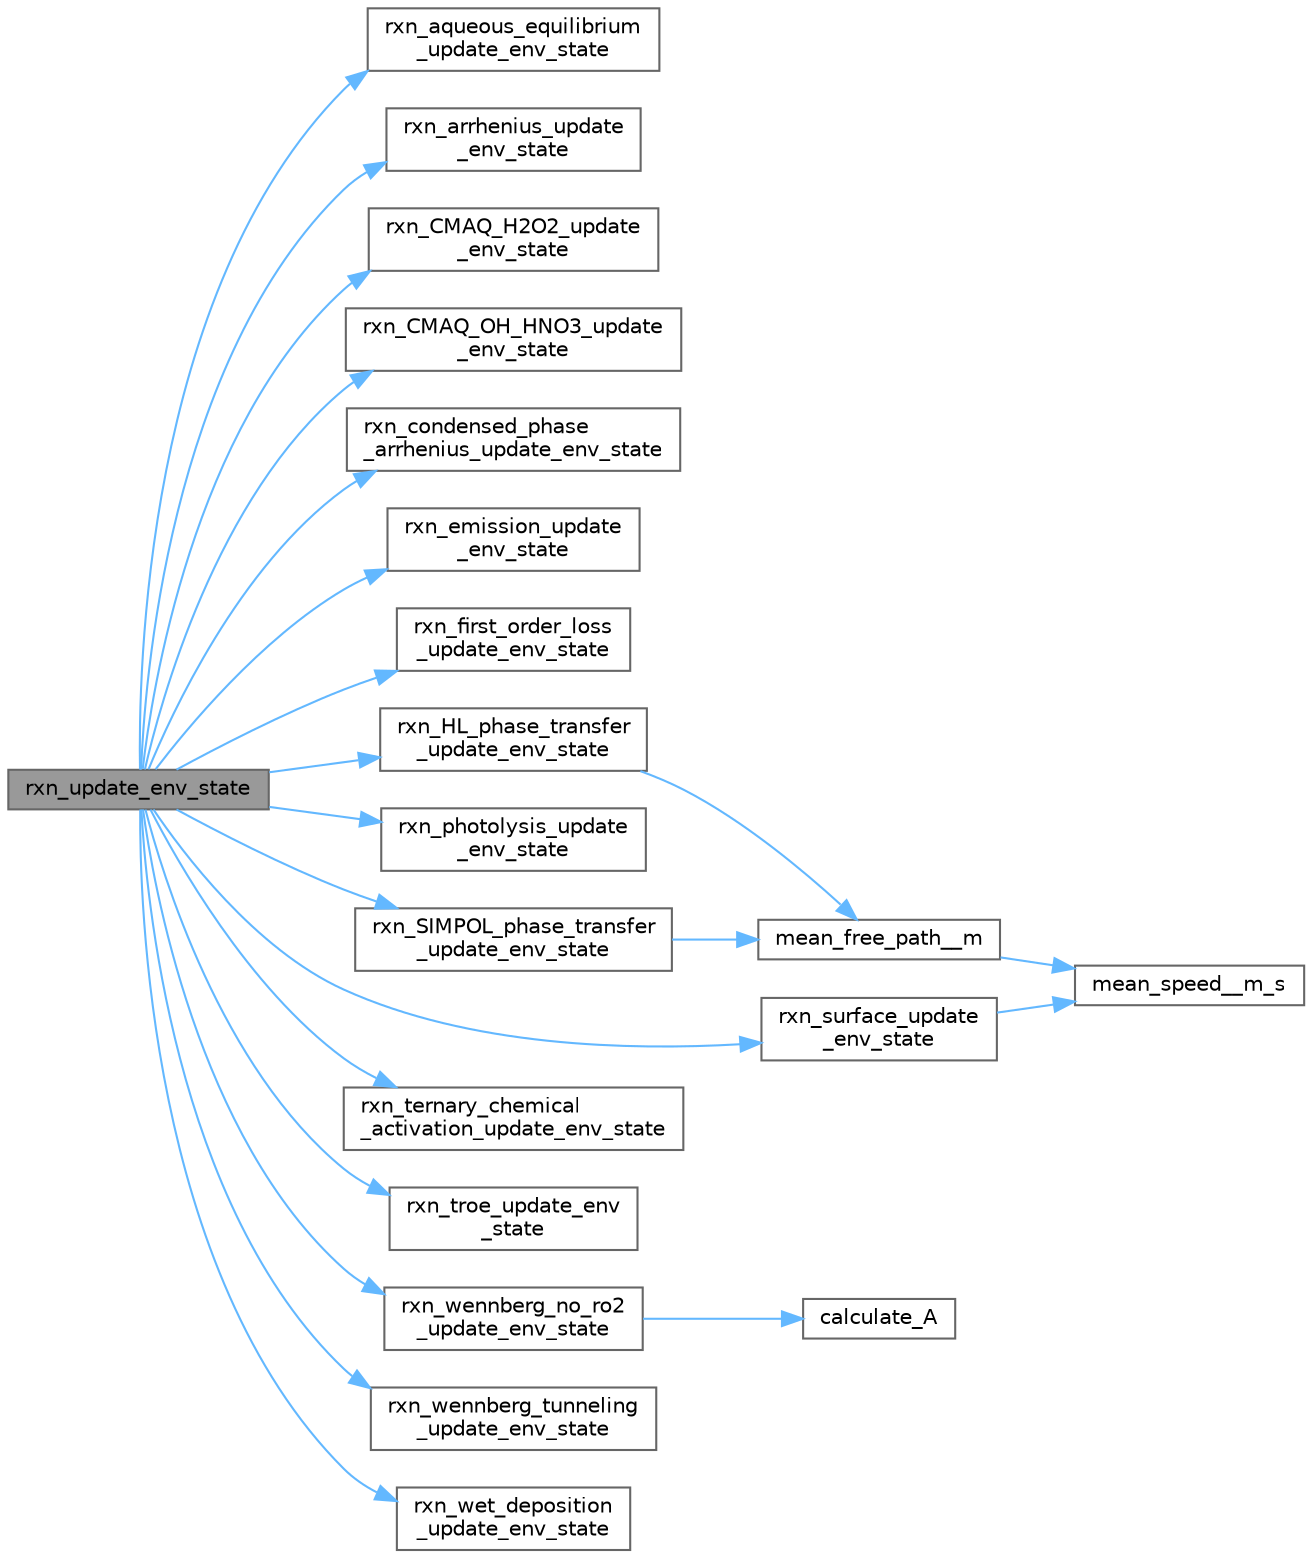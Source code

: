 digraph "rxn_update_env_state"
{
 // LATEX_PDF_SIZE
  bgcolor="transparent";
  edge [fontname=Helvetica,fontsize=10,labelfontname=Helvetica,labelfontsize=10];
  node [fontname=Helvetica,fontsize=10,shape=box,height=0.2,width=0.4];
  rankdir="LR";
  Node1 [label="rxn_update_env_state",height=0.2,width=0.4,color="gray40", fillcolor="grey60", style="filled", fontcolor="black",tooltip="Update reaction data for new environmental state."];
  Node1 -> Node2 [color="steelblue1",style="solid"];
  Node2 [label="rxn_aqueous_equilibrium\l_update_env_state",height=0.2,width=0.4,color="grey40", fillcolor="white", style="filled",URL="$rxn__aqueous__equilibrium_8c.html#a0195133a7e3e489e6580f8feae67b6ee",tooltip="Update reaction data for new environmental conditions."];
  Node1 -> Node3 [color="steelblue1",style="solid"];
  Node3 [label="rxn_arrhenius_update\l_env_state",height=0.2,width=0.4,color="grey40", fillcolor="white", style="filled",URL="$rxn__arrhenius_8c.html#aa80f17dc28b8494f62c9e8df1c9fa68e",tooltip="Update reaction data for new environmental conditions."];
  Node1 -> Node4 [color="steelblue1",style="solid"];
  Node4 [label="rxn_CMAQ_H2O2_update\l_env_state",height=0.2,width=0.4,color="grey40", fillcolor="white", style="filled",URL="$rxn___c_m_a_q___h2_o2_8c.html#a21dfd7c08cc181e0d64fe5df3f6459fd",tooltip="Update reaction data for new environmental conditions."];
  Node1 -> Node5 [color="steelblue1",style="solid"];
  Node5 [label="rxn_CMAQ_OH_HNO3_update\l_env_state",height=0.2,width=0.4,color="grey40", fillcolor="white", style="filled",URL="$rxn___c_m_a_q___o_h___h_n_o3_8c.html#a34fb4ef73f1495b6fa99808153224aae",tooltip="Update reaction data for new environmental conditions."];
  Node1 -> Node6 [color="steelblue1",style="solid"];
  Node6 [label="rxn_condensed_phase\l_arrhenius_update_env_state",height=0.2,width=0.4,color="grey40", fillcolor="white", style="filled",URL="$rxn__condensed__phase__arrhenius_8c.html#a7c243d69c88a04756e539c34fef8d8b1",tooltip="Update reaction data for new environmental conditions."];
  Node1 -> Node7 [color="steelblue1",style="solid"];
  Node7 [label="rxn_emission_update\l_env_state",height=0.2,width=0.4,color="grey40", fillcolor="white", style="filled",URL="$rxn__emission_8c.html#adccb35681c5b5a230fbb64376c84e6d8",tooltip="Update reaction data for new environmental conditions."];
  Node1 -> Node8 [color="steelblue1",style="solid"];
  Node8 [label="rxn_first_order_loss\l_update_env_state",height=0.2,width=0.4,color="grey40", fillcolor="white", style="filled",URL="$rxn__first__order__loss_8c.html#ac31fd29a881698e3bb9f30b4b91ffddb",tooltip="Update reaction data for new environmental conditions."];
  Node1 -> Node9 [color="steelblue1",style="solid"];
  Node9 [label="rxn_HL_phase_transfer\l_update_env_state",height=0.2,width=0.4,color="grey40", fillcolor="white", style="filled",URL="$rxn___h_l__phase__transfer_8c.html#a53a6e2e8532852ea1b23266b2ff3db12",tooltip="Update reaction data for new environmental conditions."];
  Node9 -> Node10 [color="steelblue1",style="solid"];
  Node10 [label="mean_free_path__m",height=0.2,width=0.4,color="grey40", fillcolor="white", style="filled",URL="$util_8h.html#ae1c969544a10c17746622cf73186835c",tooltip=" "];
  Node10 -> Node11 [color="steelblue1",style="solid"];
  Node11 [label="mean_speed__m_s",height=0.2,width=0.4,color="grey40", fillcolor="white", style="filled",URL="$util_8h.html#a77fbb355dc943308c5632fe698e81363",tooltip=" "];
  Node1 -> Node12 [color="steelblue1",style="solid"];
  Node12 [label="rxn_photolysis_update\l_env_state",height=0.2,width=0.4,color="grey40", fillcolor="white", style="filled",URL="$rxn__photolysis_8c.html#a7050f9c7df2b337474e90b49cd563d1d",tooltip="Update reaction data for new environmental conditions."];
  Node1 -> Node13 [color="steelblue1",style="solid"];
  Node13 [label="rxn_SIMPOL_phase_transfer\l_update_env_state",height=0.2,width=0.4,color="grey40", fillcolor="white", style="filled",URL="$rxn___s_i_m_p_o_l__phase__transfer_8c.html#a16e926c16f84b0d8628f10553fc63ce6",tooltip="Update reaction data for new environmental conditions."];
  Node13 -> Node10 [color="steelblue1",style="solid"];
  Node1 -> Node14 [color="steelblue1",style="solid"];
  Node14 [label="rxn_surface_update\l_env_state",height=0.2,width=0.4,color="grey40", fillcolor="white", style="filled",URL="$rxn__surface_8c.html#a1f0c4bf256b37b3b7b054514a997deae",tooltip="Update reaction data for new environmental conditions."];
  Node14 -> Node11 [color="steelblue1",style="solid"];
  Node1 -> Node15 [color="steelblue1",style="solid"];
  Node15 [label="rxn_ternary_chemical\l_activation_update_env_state",height=0.2,width=0.4,color="grey40", fillcolor="white", style="filled",URL="$rxn__ternary__chemical__activation_8c.html#a1aa5967c48da08c40704695d30025ab5",tooltip="Update reaction data for new environmental conditions."];
  Node1 -> Node16 [color="steelblue1",style="solid"];
  Node16 [label="rxn_troe_update_env\l_state",height=0.2,width=0.4,color="grey40", fillcolor="white", style="filled",URL="$rxn__troe_8c.html#ad2f31b90abffa527604e554295d3a40f",tooltip="Update reaction data for new environmental conditions."];
  Node1 -> Node17 [color="steelblue1",style="solid"];
  Node17 [label="rxn_wennberg_no_ro2\l_update_env_state",height=0.2,width=0.4,color="grey40", fillcolor="white", style="filled",URL="$rxn__wennberg__no__ro2_8c.html#a8d2b2b0c571f1601ab1458bec2df79a0",tooltip="Update reaction data for new environmental conditions."];
  Node17 -> Node18 [color="steelblue1",style="solid"];
  Node18 [label="calculate_A",height=0.2,width=0.4,color="grey40", fillcolor="white", style="filled",URL="$rxn__wennberg__no__ro2_8c.html#a030d97a6aca1f035049ca6e8bb86afe3",tooltip="Calculates the Troe-like parameter A(T, [M], n)"];
  Node1 -> Node19 [color="steelblue1",style="solid"];
  Node19 [label="rxn_wennberg_tunneling\l_update_env_state",height=0.2,width=0.4,color="grey40", fillcolor="white", style="filled",URL="$rxn__wennberg__tunneling_8c.html#adc3b7a604cd2f2e0af17b22e7aac0670",tooltip="Update reaction data for new environmental conditions."];
  Node1 -> Node20 [color="steelblue1",style="solid"];
  Node20 [label="rxn_wet_deposition\l_update_env_state",height=0.2,width=0.4,color="grey40", fillcolor="white", style="filled",URL="$rxn__wet__deposition_8c.html#a639ae40ecdc8940c3c36a240738092df",tooltip="Update reaction data for new environmental conditions."];
}
